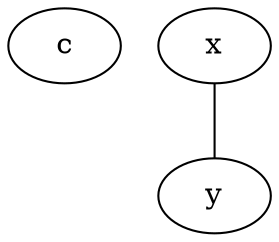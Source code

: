 graph test2 {
 c [w=10.170141183460469231731687303715884105729];
       x -- y [w=7.0,len=44244381251];
}

